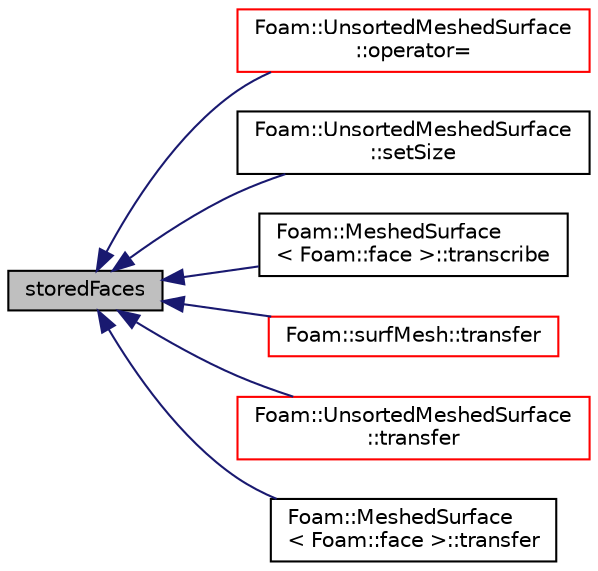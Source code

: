 digraph "storedFaces"
{
  bgcolor="transparent";
  edge [fontname="Helvetica",fontsize="10",labelfontname="Helvetica",labelfontsize="10"];
  node [fontname="Helvetica",fontsize="10",shape=record];
  rankdir="LR";
  Node67 [label="storedFaces",height=0.2,width=0.4,color="black", fillcolor="grey75", style="filled", fontcolor="black"];
  Node67 -> Node68 [dir="back",color="midnightblue",fontsize="10",style="solid",fontname="Helvetica"];
  Node68 [label="Foam::UnsortedMeshedSurface\l::operator=",height=0.2,width=0.4,color="red",URL="$a30841.html#a53075e9ec350d81ce2cfd0bb4db14e49"];
  Node67 -> Node70 [dir="back",color="midnightblue",fontsize="10",style="solid",fontname="Helvetica"];
  Node70 [label="Foam::UnsortedMeshedSurface\l::setSize",height=0.2,width=0.4,color="black",URL="$a30841.html#aedb985ffeaf1bdbfeccc2a8730405703",tooltip="Reset size of face and zone list. "];
  Node67 -> Node71 [dir="back",color="midnightblue",fontsize="10",style="solid",fontname="Helvetica"];
  Node71 [label="Foam::MeshedSurface\l\< Foam::face \>::transcribe",height=0.2,width=0.4,color="black",URL="$a30833.html#a89f858f78ba8ae4e1d6388369558eb85"];
  Node67 -> Node72 [dir="back",color="midnightblue",fontsize="10",style="solid",fontname="Helvetica"];
  Node72 [label="Foam::surfMesh::transfer",height=0.2,width=0.4,color="red",URL="$a30961.html#a1cf9d5f3c7951e7e25eaa3408383d261",tooltip="Transfer the contents of the argument and annul the argument. "];
  Node67 -> Node85 [dir="back",color="midnightblue",fontsize="10",style="solid",fontname="Helvetica"];
  Node85 [label="Foam::UnsortedMeshedSurface\l::transfer",height=0.2,width=0.4,color="red",URL="$a30841.html#a6df38f92358a4c8ec775d27efb154326",tooltip="Transfer the contents of the argument and annul the argument. "];
  Node67 -> Node96 [dir="back",color="midnightblue",fontsize="10",style="solid",fontname="Helvetica"];
  Node96 [label="Foam::MeshedSurface\l\< Foam::face \>::transfer",height=0.2,width=0.4,color="black",URL="$a30833.html#a7840b609cb34e6f39858cf3e86324263",tooltip="Transfer the contents of the argument and annul the argument. "];
}
